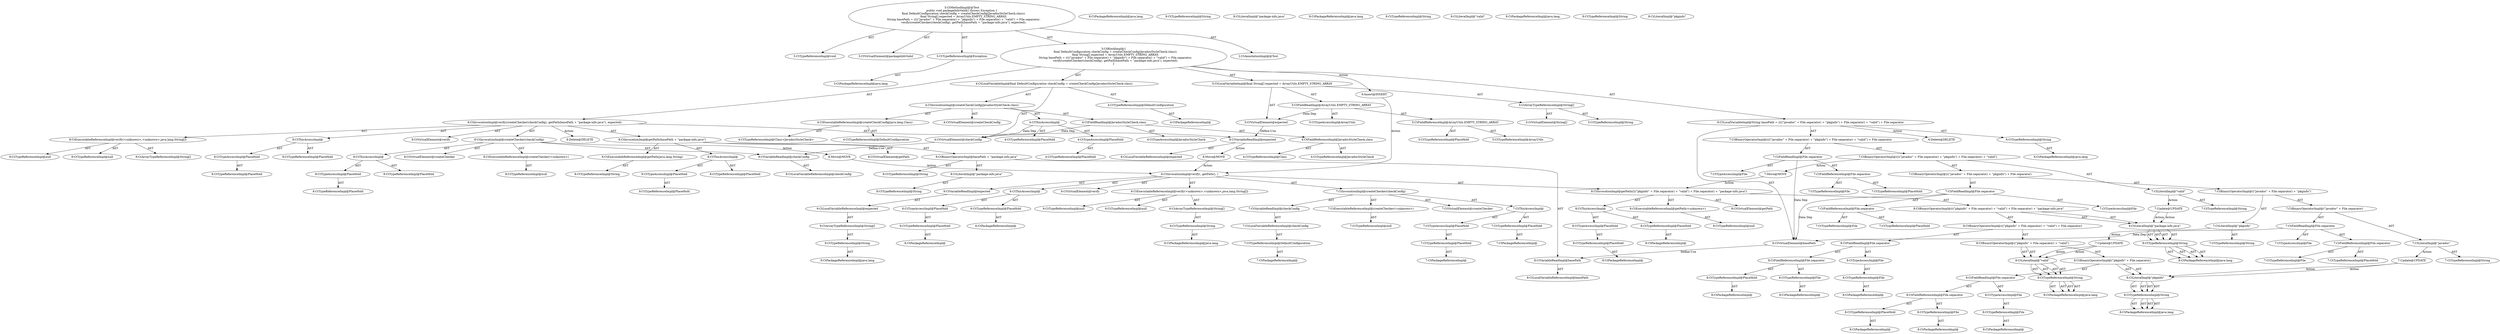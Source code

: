 digraph "packageInfoValid#?" {
0 [label="3:CtTypeReferenceImpl@void" shape=ellipse]
1 [label="3:CtVirtualElement@packageInfoValid" shape=ellipse]
2 [label="3:CtTypeReferenceImpl@Exception" shape=ellipse]
3 [label="3:CtPackageReferenceImpl@java.lang" shape=ellipse]
4 [label="4:CtTypeReferenceImpl@DefaultConfiguration" shape=ellipse]
5 [label="4:CtPackageReferenceImpl@" shape=ellipse]
6 [label="4:CtExecutableReferenceImpl@createCheckConfig(java.lang.Class)" shape=ellipse]
7 [label="4:CtTypeReferenceImpl@DefaultConfiguration" shape=ellipse]
8 [label="4:CtTypeReferenceImpl@Class<JavadocStyleCheck>" shape=ellipse]
9 [label="4:CtVirtualElement@createCheckConfig" shape=ellipse]
10 [label="4:CtTypeAccessImpl@PlaceHold" shape=ellipse]
11 [label="4:CtTypeReferenceImpl@PlaceHold" shape=ellipse]
12 [label="4:CtThisAccessImpl@" shape=ellipse]
13 [label="4:CtTypeReferenceImpl@PlaceHold" shape=ellipse]
14 [label="4:CtFieldReferenceImpl@JavadocStyleCheck.class" shape=ellipse]
15 [label="4:CtTypeReferenceImpl@JavadocStyleCheck" shape=ellipse]
16 [label="4:CtTypeReferenceImpl@Class" shape=ellipse]
17 [label="4:CtFieldReadImpl@JavadocStyleCheck.class" shape=ellipse]
18 [label="4:CtTypeAccessImpl@JavadocStyleCheck" shape=ellipse]
19 [label="4:CtInvocationImpl@createCheckConfig(JavadocStyleCheck.class)" shape=ellipse]
20 [label="4:CtVirtualElement@checkConfig" shape=ellipse]
21 [label="4:CtLocalVariableImpl@final DefaultConfiguration checkConfig = createCheckConfig(JavadocStyleCheck.class)" shape=ellipse]
22 [label="5:CtVirtualElement@String[]" shape=ellipse]
23 [label="5:CtArrayTypeReferenceImpl@String[]" shape=ellipse]
24 [label="5:CtTypeReferenceImpl@String" shape=ellipse]
25 [label="5:CtFieldReferenceImpl@ArrayUtils.EMPTY_STRING_ARRAY" shape=ellipse]
26 [label="5:CtTypeReferenceImpl@ArrayUtils" shape=ellipse]
27 [label="5:CtTypeReferenceImpl@PlaceHold" shape=ellipse]
28 [label="5:CtFieldReadImpl@ArrayUtils.EMPTY_STRING_ARRAY" shape=ellipse]
29 [label="5:CtTypeAccessImpl@ArrayUtils" shape=ellipse]
30 [label="5:CtVirtualElement@expected" shape=ellipse]
31 [label="5:CtLocalVariableImpl@final String[] expected = ArrayUtils.EMPTY_STRING_ARRAY" shape=ellipse]
32 [label="6:CtTypeReferenceImpl@String" shape=ellipse]
33 [label="6:CtPackageReferenceImpl@java.lang" shape=ellipse]
34 [label="7:CtLiteralImpl@\"javadoc\"" shape=ellipse]
35 [label="7:CtTypeReferenceImpl@String" shape=ellipse]
36 [label="7:CtFieldReferenceImpl@File.separator" shape=ellipse]
37 [label="7:CtTypeReferenceImpl@File" shape=ellipse]
38 [label="7:CtTypeReferenceImpl@PlaceHold" shape=ellipse]
39 [label="7:CtFieldReadImpl@File.separator" shape=ellipse]
40 [label="7:CtTypeAccessImpl@File" shape=ellipse]
41 [label="7:CtBinaryOperatorImpl@(\"javadoc\" + File.separator)" shape=ellipse]
42 [label="7:CtLiteralImpl@\"pkginfo\"" shape=ellipse]
43 [label="7:CtTypeReferenceImpl@String" shape=ellipse]
44 [label="7:CtBinaryOperatorImpl@((\"javadoc\" + File.separator) + \"pkginfo\")" shape=ellipse]
45 [label="7:CtFieldReferenceImpl@File.separator" shape=ellipse]
46 [label="7:CtTypeReferenceImpl@File" shape=ellipse]
47 [label="7:CtTypeReferenceImpl@PlaceHold" shape=ellipse]
48 [label="7:CtFieldReadImpl@File.separator" shape=ellipse]
49 [label="7:CtTypeAccessImpl@File" shape=ellipse]
50 [label="7:CtBinaryOperatorImpl@(((\"javadoc\" + File.separator) + \"pkginfo\") + File.separator)" shape=ellipse]
51 [label="7:CtLiteralImpl@\"valid\"" shape=ellipse]
52 [label="7:CtTypeReferenceImpl@String" shape=ellipse]
53 [label="7:CtBinaryOperatorImpl@((((\"javadoc\" + File.separator) + \"pkginfo\") + File.separator) + \"valid\")" shape=ellipse]
54 [label="7:CtFieldReferenceImpl@File.separator" shape=ellipse]
55 [label="7:CtTypeReferenceImpl@File" shape=ellipse]
56 [label="7:CtTypeReferenceImpl@PlaceHold" shape=ellipse]
57 [label="7:CtFieldReadImpl@File.separator" shape=ellipse]
58 [label="7:CtTypeAccessImpl@File" shape=ellipse]
59 [label="7:CtBinaryOperatorImpl@((((\"javadoc\" + File.separator) + \"pkginfo\") + File.separator) + \"valid\") + File.separator" shape=ellipse]
60 [label="6:CtVirtualElement@basePath" shape=ellipse]
61 [label="6:CtLocalVariableImpl@String basePath = ((((\"javadoc\" + File.separator) + \"pkginfo\") + File.separator) + \"valid\") + File.separator" shape=ellipse]
62 [label="8:CtExecutableReferenceImpl@verify(<unknown>,<unknown>,java.lang.String[])" shape=ellipse]
63 [label="8:CtTypeReferenceImpl@null" shape=ellipse]
64 [label="8:CtTypeReferenceImpl@null" shape=ellipse]
65 [label="8:CtArrayTypeReferenceImpl@String[]" shape=ellipse]
66 [label="8:CtVirtualElement@verify" shape=ellipse]
67 [label="8:CtTypeAccessImpl@PlaceHold" shape=ellipse]
68 [label="8:CtTypeReferenceImpl@PlaceHold" shape=ellipse]
69 [label="8:CtThisAccessImpl@" shape=ellipse]
70 [label="8:CtTypeReferenceImpl@PlaceHold" shape=ellipse]
71 [label="8:CtExecutableReferenceImpl@createChecker(<unknown>)" shape=ellipse]
72 [label="8:CtTypeReferenceImpl@null" shape=ellipse]
73 [label="8:CtVirtualElement@createChecker" shape=ellipse]
74 [label="8:CtTypeAccessImpl@PlaceHold" shape=ellipse]
75 [label="8:CtTypeReferenceImpl@PlaceHold" shape=ellipse]
76 [label="8:CtThisAccessImpl@" shape=ellipse]
77 [label="8:CtTypeReferenceImpl@PlaceHold" shape=ellipse]
78 [label="8:CtVariableReadImpl@checkConfig" shape=ellipse]
79 [label="8:CtLocalVariableReferenceImpl@checkConfig" shape=ellipse]
80 [label="8:CtInvocationImpl@createChecker(checkConfig)" shape=ellipse]
81 [label="8:CtExecutableReferenceImpl@getPath(java.lang.String)" shape=ellipse]
82 [label="8:CtTypeReferenceImpl@String" shape=ellipse]
83 [label="8:CtVirtualElement@getPath" shape=ellipse]
84 [label="8:CtTypeAccessImpl@PlaceHold" shape=ellipse]
85 [label="8:CtTypeReferenceImpl@PlaceHold" shape=ellipse]
86 [label="8:CtThisAccessImpl@" shape=ellipse]
87 [label="8:CtTypeReferenceImpl@PlaceHold" shape=ellipse]
88 [label="8:CtVariableReadImpl@basePath" shape=ellipse]
89 [label="8:CtLocalVariableReferenceImpl@basePath" shape=ellipse]
90 [label="8:CtLiteralImpl@\"package-info.java\"" shape=ellipse]
91 [label="8:CtTypeReferenceImpl@String" shape=ellipse]
92 [label="8:CtBinaryOperatorImpl@basePath + \"package-info.java\"" shape=ellipse]
93 [label="8:CtTypeReferenceImpl@String" shape=ellipse]
94 [label="8:CtInvocationImpl@getPath(basePath + \"package-info.java\")" shape=ellipse]
95 [label="8:CtVariableReadImpl@expected" shape=ellipse]
96 [label="8:CtLocalVariableReferenceImpl@expected" shape=ellipse]
97 [label="8:CtInvocationImpl@verify(createChecker(checkConfig), getPath(basePath + \"package-info.java\"), expected)" shape=ellipse]
98 [label="3:CtBlockImpl@\{
    final DefaultConfiguration checkConfig = createCheckConfig(JavadocStyleCheck.class);
    final String[] expected = ArrayUtils.EMPTY_STRING_ARRAY;
    String basePath = ((((\"javadoc\" + File.separator) + \"pkginfo\") + File.separator) + \"valid\") + File.separator;
    verify(createChecker(checkConfig), getPath(basePath + \"package-info.java\"), expected);
\}" shape=ellipse]
99 [label="3:CtMethodImpl@@Test
public void packageInfoValid() throws Exception \{
    final DefaultConfiguration checkConfig = createCheckConfig(JavadocStyleCheck.class);
    final String[] expected = ArrayUtils.EMPTY_STRING_ARRAY;
    String basePath = ((((\"javadoc\" + File.separator) + \"pkginfo\") + File.separator) + \"valid\") + File.separator;
    verify(createChecker(checkConfig), getPath(basePath + \"package-info.java\"), expected);
\}" shape=ellipse]
100 [label="2:CtAnnotationImpl@@Test" shape=ellipse]
101 [label="7:Update@UPDATE" shape=ellipse]
102 [label="8:CtPackageReferenceImpl@java.lang" shape=ellipse]
103 [label="8:CtTypeReferenceImpl@String" shape=ellipse]
104 [label="8:CtLiteralImpl@\"package-info.java\"" shape=ellipse]
105 [label="7:Update@UPDATE" shape=ellipse]
106 [label="8:CtPackageReferenceImpl@java.lang" shape=ellipse]
107 [label="8:CtTypeReferenceImpl@String" shape=ellipse]
108 [label="8:CtLiteralImpl@\"valid\"" shape=ellipse]
109 [label="7:Update@UPDATE" shape=ellipse]
110 [label="8:CtPackageReferenceImpl@java.lang" shape=ellipse]
111 [label="8:CtTypeReferenceImpl@String" shape=ellipse]
112 [label="8:CtLiteralImpl@\"pkginfo\"" shape=ellipse]
113 [label="6:Delete@DELETE" shape=ellipse]
114 [label="8:Delete@DELETE" shape=ellipse]
115 [label="6:Insert@INSERT" shape=ellipse]
116 [label="6:CtPackageReferenceImpl@" shape=ellipse]
117 [label="6:CtTypeReferenceImpl@PlaceHold" shape=ellipse]
118 [label="6:CtPackageReferenceImpl@" shape=ellipse]
119 [label="6:CtTypeReferenceImpl@PlaceHold" shape=ellipse]
120 [label="6:CtTypeAccessImpl@PlaceHold" shape=ellipse]
121 [label="6:CtThisAccessImpl@" shape=ellipse]
122 [label="6:CtTypeReferenceImpl@null" shape=ellipse]
123 [label="6:CtTypeReferenceImpl@null" shape=ellipse]
124 [label="6:CtPackageReferenceImpl@java.lang" shape=ellipse]
125 [label="6:CtTypeReferenceImpl@String" shape=ellipse]
126 [label="6:CtArrayTypeReferenceImpl@String[]" shape=ellipse]
127 [label="6:CtExecutableReferenceImpl@verify(<unknown>,<unknown>,java.lang.String[])" shape=ellipse]
128 [label="7:CtPackageReferenceImpl@" shape=ellipse]
129 [label="7:CtTypeReferenceImpl@PlaceHold" shape=ellipse]
130 [label="7:CtPackageReferenceImpl@" shape=ellipse]
131 [label="7:CtTypeReferenceImpl@PlaceHold" shape=ellipse]
132 [label="7:CtTypeAccessImpl@PlaceHold" shape=ellipse]
133 [label="7:CtThisAccessImpl@" shape=ellipse]
134 [label="7:CtTypeReferenceImpl@null" shape=ellipse]
135 [label="7:CtExecutableReferenceImpl@createChecker(<unknown>)" shape=ellipse]
136 [label="7:CtPackageReferenceImpl@" shape=ellipse]
137 [label="7:CtTypeReferenceImpl@DefaultConfiguration" shape=ellipse]
138 [label="7:CtLocalVariableReferenceImpl@checkConfig" shape=ellipse]
139 [label="7:CtVariableReadImpl@checkConfig" shape=ellipse]
140 [label="7:CtInvocationImpl@createChecker(checkConfig)" shape=ellipse]
141 [label="7:CtVirtualElement@createChecker" shape=ellipse]
142 [label="8:CtPackageReferenceImpl@" shape=ellipse]
143 [label="8:CtTypeReferenceImpl@PlaceHold" shape=ellipse]
144 [label="8:CtPackageReferenceImpl@" shape=ellipse]
145 [label="8:CtTypeReferenceImpl@PlaceHold" shape=ellipse]
146 [label="8:CtTypeAccessImpl@PlaceHold" shape=ellipse]
147 [label="8:CtThisAccessImpl@" shape=ellipse]
148 [label="8:CtTypeReferenceImpl@null" shape=ellipse]
149 [label="8:CtExecutableReferenceImpl@getPath(<unknown>)" shape=ellipse]
150 [label="8:CtPackageReferenceImpl@java.lang" shape=ellipse]
151 [label="8:CtTypeReferenceImpl@String" shape=ellipse]
152 [label="8:CtLiteralImpl@\"pkginfo\"" shape=ellipse]
153 [label="8:CtPackageReferenceImpl@" shape=ellipse]
154 [label="8:CtTypeReferenceImpl@File" shape=ellipse]
155 [label="8:CtTypeAccessImpl@File" shape=ellipse]
156 [label="8:CtPackageReferenceImpl@" shape=ellipse]
157 [label="8:CtTypeReferenceImpl@File" shape=ellipse]
158 [label="8:CtPackageReferenceImpl@" shape=ellipse]
159 [label="8:CtTypeReferenceImpl@PlaceHold" shape=ellipse]
160 [label="8:CtFieldReferenceImpl@File.separator" shape=ellipse]
161 [label="8:CtFieldReadImpl@File.separator" shape=ellipse]
162 [label="8:CtBinaryOperatorImpl@(\"pkginfo\" + File.separator)" shape=ellipse]
163 [label="8:CtPackageReferenceImpl@java.lang" shape=ellipse]
164 [label="8:CtTypeReferenceImpl@String" shape=ellipse]
165 [label="8:CtLiteralImpl@\"valid\"" shape=ellipse]
166 [label="8:CtBinaryOperatorImpl@((\"pkginfo\" + File.separator) + \"valid\")" shape=ellipse]
167 [label="8:CtPackageReferenceImpl@" shape=ellipse]
168 [label="8:CtTypeReferenceImpl@File" shape=ellipse]
169 [label="8:CtTypeAccessImpl@File" shape=ellipse]
170 [label="8:CtPackageReferenceImpl@" shape=ellipse]
171 [label="8:CtTypeReferenceImpl@File" shape=ellipse]
172 [label="8:CtPackageReferenceImpl@" shape=ellipse]
173 [label="8:CtTypeReferenceImpl@PlaceHold" shape=ellipse]
174 [label="8:CtFieldReferenceImpl@File.separator" shape=ellipse]
175 [label="8:CtFieldReadImpl@File.separator" shape=ellipse]
176 [label="8:CtBinaryOperatorImpl@(((\"pkginfo\" + File.separator) + \"valid\") + File.separator)" shape=ellipse]
177 [label="8:CtPackageReferenceImpl@java.lang" shape=ellipse]
178 [label="8:CtTypeReferenceImpl@String" shape=ellipse]
179 [label="8:CtLiteralImpl@\"package-info.java\"" shape=ellipse]
180 [label="8:CtBinaryOperatorImpl@(((\"pkginfo\" + File.separator) + \"valid\") + File.separator) + \"package-info.java\"" shape=ellipse]
181 [label="8:CtInvocationImpl@getPath((((\"pkginfo\" + File.separator) + \"valid\") + File.separator) + \"package-info.java\")" shape=ellipse]
182 [label="8:CtVirtualElement@getPath" shape=ellipse]
183 [label="9:CtPackageReferenceImpl@java.lang" shape=ellipse]
184 [label="9:CtTypeReferenceImpl@String" shape=ellipse]
185 [label="9:CtArrayTypeReferenceImpl@String[]" shape=ellipse]
186 [label="9:CtLocalVariableReferenceImpl@expected" shape=ellipse]
187 [label="9:CtVariableReadImpl@expected" shape=ellipse]
188 [label="6:CtInvocationImpl@verify(, getPath(), )" shape=ellipse]
189 [label="6:CtVirtualElement@verify" shape=ellipse]
190 [label="8:Move@MOVE" shape=ellipse]
191 [label="8:Move@MOVE" shape=ellipse]
192 [label="7:Move@MOVE" shape=ellipse]
2 -> 3 [label="AST"];
4 -> 5 [label="AST"];
6 -> 7 [label="AST"];
6 -> 8 [label="AST"];
10 -> 11 [label="AST"];
12 -> 13 [label="AST"];
12 -> 10 [label="AST"];
12 -> 20 [label="Data Dep"];
14 -> 15 [label="AST"];
14 -> 16 [label="AST"];
17 -> 18 [label="AST"];
17 -> 14 [label="AST"];
17 -> 20 [label="Data Dep"];
19 -> 9 [label="AST"];
19 -> 12 [label="AST"];
19 -> 6 [label="AST"];
19 -> 17 [label="AST"];
20 -> 78 [label="Define-Use"];
21 -> 20 [label="AST"];
21 -> 4 [label="AST"];
21 -> 19 [label="AST"];
23 -> 22 [label="AST"];
23 -> 24 [label="AST"];
25 -> 26 [label="AST"];
25 -> 27 [label="AST"];
28 -> 29 [label="AST"];
28 -> 25 [label="AST"];
28 -> 30 [label="Data Dep"];
30 -> 95 [label="Define-Use"];
31 -> 30 [label="AST"];
31 -> 23 [label="AST"];
31 -> 28 [label="AST"];
32 -> 33 [label="AST"];
34 -> 35 [label="AST"];
34 -> 109 [label="Action"];
36 -> 37 [label="AST"];
36 -> 38 [label="AST"];
39 -> 40 [label="AST"];
39 -> 36 [label="AST"];
39 -> 60 [label="Data Dep"];
41 -> 34 [label="AST"];
41 -> 39 [label="AST"];
42 -> 43 [label="AST"];
42 -> 105 [label="Action"];
44 -> 41 [label="AST"];
44 -> 42 [label="AST"];
45 -> 46 [label="AST"];
45 -> 47 [label="AST"];
48 -> 49 [label="AST"];
48 -> 45 [label="AST"];
48 -> 60 [label="Data Dep"];
50 -> 44 [label="AST"];
50 -> 48 [label="AST"];
51 -> 52 [label="AST"];
51 -> 101 [label="Action"];
53 -> 50 [label="AST"];
53 -> 51 [label="AST"];
53 -> 192 [label="Action"];
54 -> 55 [label="AST"];
54 -> 56 [label="AST"];
57 -> 58 [label="AST"];
57 -> 54 [label="AST"];
57 -> 60 [label="Data Dep"];
59 -> 53 [label="AST"];
59 -> 57 [label="AST"];
60 -> 88 [label="Define-Use"];
61 -> 60 [label="AST"];
61 -> 32 [label="AST"];
61 -> 59 [label="AST"];
61 -> 113 [label="Action"];
62 -> 63 [label="AST"];
62 -> 64 [label="AST"];
62 -> 65 [label="AST"];
67 -> 68 [label="AST"];
69 -> 70 [label="AST"];
69 -> 67 [label="AST"];
71 -> 72 [label="AST"];
74 -> 75 [label="AST"];
76 -> 77 [label="AST"];
76 -> 74 [label="AST"];
78 -> 79 [label="AST"];
80 -> 73 [label="AST"];
80 -> 76 [label="AST"];
80 -> 71 [label="AST"];
80 -> 78 [label="AST"];
80 -> 190 [label="Action"];
81 -> 82 [label="AST"];
84 -> 85 [label="AST"];
86 -> 87 [label="AST"];
86 -> 84 [label="AST"];
88 -> 89 [label="AST"];
90 -> 91 [label="AST"];
92 -> 93 [label="AST"];
92 -> 88 [label="AST"];
92 -> 90 [label="AST"];
94 -> 83 [label="AST"];
94 -> 86 [label="AST"];
94 -> 81 [label="AST"];
94 -> 92 [label="AST"];
95 -> 96 [label="AST"];
95 -> 191 [label="Action"];
97 -> 66 [label="AST"];
97 -> 69 [label="AST"];
97 -> 62 [label="AST"];
97 -> 80 [label="AST"];
97 -> 94 [label="AST"];
97 -> 95 [label="AST"];
97 -> 114 [label="Action"];
98 -> 21 [label="AST"];
98 -> 31 [label="AST"];
98 -> 61 [label="AST"];
98 -> 97 [label="AST"];
98 -> 115 [label="Action"];
99 -> 1 [label="AST"];
99 -> 100 [label="AST"];
99 -> 0 [label="AST"];
99 -> 2 [label="AST"];
99 -> 98 [label="AST"];
101 -> 179 [label="Action"];
101 -> 179 [label="Action"];
178 -> 177 [label="AST"];
178 -> 177 [label="AST"];
179 -> 178 [label="AST"];
179 -> 178 [label="AST"];
105 -> 165 [label="Action"];
105 -> 165 [label="Action"];
164 -> 163 [label="AST"];
164 -> 163 [label="AST"];
165 -> 164 [label="AST"];
165 -> 164 [label="AST"];
109 -> 152 [label="Action"];
109 -> 152 [label="Action"];
151 -> 150 [label="AST"];
151 -> 150 [label="AST"];
152 -> 151 [label="AST"];
152 -> 151 [label="AST"];
115 -> 188 [label="Action"];
117 -> 116 [label="AST"];
119 -> 118 [label="AST"];
120 -> 119 [label="AST"];
121 -> 117 [label="AST"];
121 -> 120 [label="AST"];
125 -> 124 [label="AST"];
126 -> 125 [label="AST"];
127 -> 122 [label="AST"];
127 -> 123 [label="AST"];
127 -> 126 [label="AST"];
129 -> 128 [label="AST"];
131 -> 130 [label="AST"];
132 -> 131 [label="AST"];
133 -> 129 [label="AST"];
133 -> 132 [label="AST"];
135 -> 134 [label="AST"];
137 -> 136 [label="AST"];
138 -> 137 [label="AST"];
139 -> 138 [label="AST"];
140 -> 141 [label="AST"];
140 -> 133 [label="AST"];
140 -> 135 [label="AST"];
140 -> 139 [label="AST"];
143 -> 142 [label="AST"];
145 -> 144 [label="AST"];
146 -> 145 [label="AST"];
147 -> 143 [label="AST"];
147 -> 146 [label="AST"];
149 -> 148 [label="AST"];
151 -> 150 [label="AST"];
151 -> 150 [label="AST"];
152 -> 151 [label="AST"];
152 -> 151 [label="AST"];
154 -> 153 [label="AST"];
155 -> 154 [label="AST"];
157 -> 156 [label="AST"];
159 -> 158 [label="AST"];
160 -> 157 [label="AST"];
160 -> 159 [label="AST"];
161 -> 155 [label="AST"];
161 -> 160 [label="AST"];
162 -> 152 [label="AST"];
162 -> 152 [label="AST"];
162 -> 161 [label="AST"];
164 -> 163 [label="AST"];
164 -> 163 [label="AST"];
165 -> 164 [label="AST"];
165 -> 164 [label="AST"];
166 -> 162 [label="AST"];
166 -> 165 [label="AST"];
166 -> 165 [label="AST"];
168 -> 167 [label="AST"];
169 -> 168 [label="AST"];
171 -> 170 [label="AST"];
173 -> 172 [label="AST"];
174 -> 171 [label="AST"];
174 -> 173 [label="AST"];
175 -> 169 [label="AST"];
175 -> 174 [label="AST"];
176 -> 166 [label="AST"];
176 -> 175 [label="AST"];
178 -> 177 [label="AST"];
178 -> 177 [label="AST"];
179 -> 178 [label="AST"];
179 -> 178 [label="AST"];
180 -> 176 [label="AST"];
180 -> 179 [label="AST"];
180 -> 179 [label="AST"];
181 -> 182 [label="AST"];
181 -> 147 [label="AST"];
181 -> 149 [label="AST"];
181 -> 180 [label="AST"];
184 -> 183 [label="AST"];
185 -> 184 [label="AST"];
186 -> 185 [label="AST"];
187 -> 186 [label="AST"];
188 -> 189 [label="AST"];
188 -> 121 [label="AST"];
188 -> 127 [label="AST"];
188 -> 140 [label="AST"];
188 -> 181 [label="AST"];
188 -> 187 [label="AST"];
190 -> 188 [label="Action"];
191 -> 188 [label="Action"];
192 -> 181 [label="Action"];
}